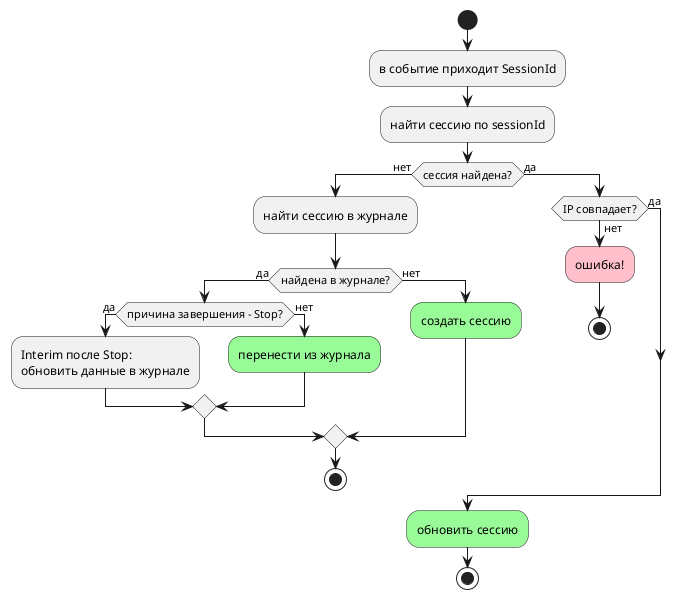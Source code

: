 @startuml
start
:в событие приходит SessionId;
:найти сессию по sessionId;
if (сессия найдена?) then (нет)
    :найти сессию в журнале;
    if (найдена в журнале?) then (да)
        if (причина завершения - Stop?) then (да)
            :Interim после Stop:
            обновить данные в журнале;
        else (нет)
            #palegreen :перенести из журнала;
        endif
    else (нет)
        #palegreen :создать сессию;
    endif
    stop
else (да)
    if (IP совпадает?) then (да)
    else (нет)
        #pink :ошибка!;
        stop
    endif
endif
#palegreen :обновить сессию;
stop
@enduml